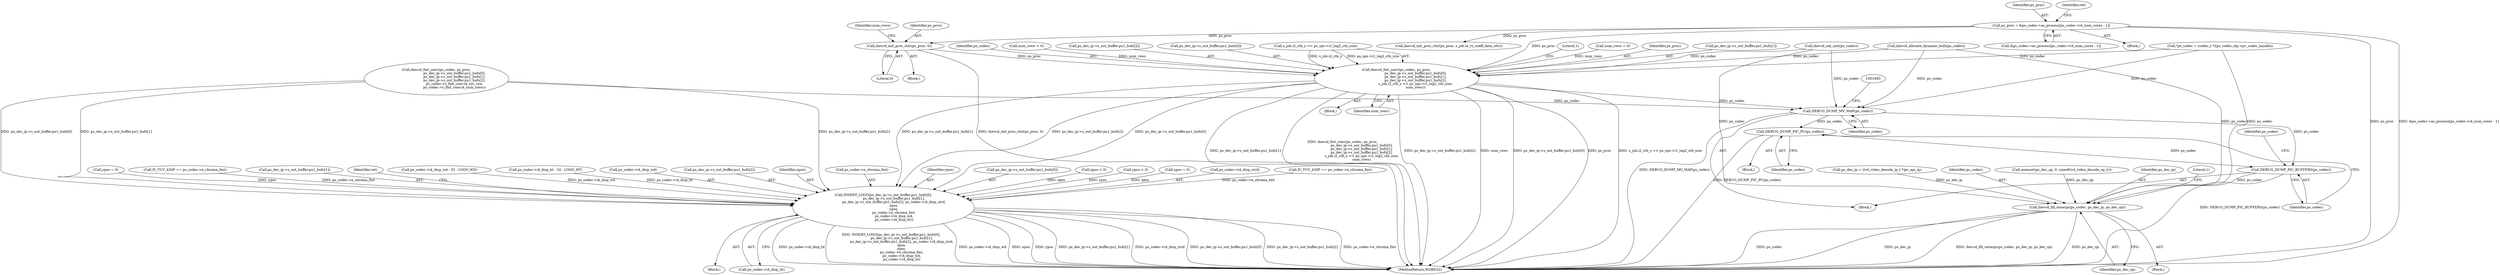 digraph "0_Android_87fb7909c49e6a4510ba86ace1ffc83459c7e1b9@pointer" {
"1001502" [label="(Call,ihevcd_init_proc_ctxt(ps_proc, 0))"];
"1001397" [label="(Call,ps_proc = &ps_codec->as_process[ps_codec->i4_num_cores - 1])"];
"1001527" [label="(Call,ihevcd_fmt_conv(ps_codec, ps_proc,\n                                    ps_dec_ip->s_out_buffer.pu1_bufs[0],\n                                    ps_dec_ip->s_out_buffer.pu1_bufs[1],\n                                    ps_dec_ip->s_out_buffer.pu1_bufs[2],\n                                    s_job.i2_ctb_y << ps_sps->i1_log2_ctb_size,\n                                    num_rows))"];
"1001679" [label="(Call,DEBUG_DUMP_MV_MAP(ps_codec))"];
"1001812" [label="(Call,DEBUG_DUMP_PIC_PU(ps_codec))"];
"1001814" [label="(Call,DEBUG_DUMP_PIC_BUFFERS(ps_codec))"];
"1001820" [label="(Call,ihevcd_fill_outargs(ps_codec, ps_dec_ip, ps_dec_op))"];
"1001865" [label="(Call,INSERT_LOGO(ps_dec_ip->s_out_buffer.pu1_bufs[0],\n                    ps_dec_ip->s_out_buffer.pu1_bufs[1],\n                    ps_dec_ip->s_out_buffer.pu1_bufs[2], ps_codec->i4_disp_strd,\n                    xpos,\n                    ypos,\n                    ps_codec->e_chroma_fmt,\n                    ps_codec->i4_disp_wd,\n                    ps_codec->i4_disp_ht))"];
"1001478" [label="(Block,)"];
"1000145" [label="(Block,)"];
"1000986" [label="(Call,ihevcd_nal_unit(ps_codec))"];
"1001529" [label="(Identifier,ps_proc)"];
"1001504" [label="(Literal,0)"];
"1001826" [label="(Literal,1)"];
"1001814" [label="(Call,DEBUG_DUMP_PIC_BUFFERS(ps_codec))"];
"1001634" [label="(Call,ihevcd_fmt_conv(ps_codec, ps_proc,\n                                  ps_dec_ip->s_out_buffer.pu1_bufs[0],\n                                  ps_dec_ip->s_out_buffer.pu1_bufs[1],\n                                  ps_dec_ip->s_out_buffer.pu1_bufs[2],\n                                  ps_codec->s_fmt_conv.i4_cur_row,\n                                  ps_codec->s_fmt_conv.i4_num_rows))"];
"1001859" [label="(Call,xpos < 0)"];
"1001852" [label="(Call,ypos < 0)"];
"1000190" [label="(Call,memset(ps_dec_op, 0, sizeof(ivd_video_decode_op_t)))"];
"1001822" [label="(Identifier,ps_dec_ip)"];
"1001240" [label="(Block,)"];
"1001501" [label="(Block,)"];
"1001398" [label="(Identifier,ps_proc)"];
"1001812" [label="(Call,DEBUG_DUMP_PIC_PU(ps_codec))"];
"1001818" [label="(Identifier,ps_codec)"];
"1001862" [label="(Call,xpos = 0)"];
"1001887" [label="(Call,ps_codec->i4_disp_strd)"];
"1001292" [label="(Call,IV_YUV_420P == ps_codec->e_chroma_fmt)"];
"1000151" [label="(Call,*ps_codec = (codec_t *)(ps_codec_obj->pv_codec_handle))"];
"1001537" [label="(Call,ps_dec_ip->s_out_buffer.pu1_bufs[1])"];
"1001464" [label="(Call,ihevcd_init_proc_ctxt(ps_proc, s_job.i4_tu_coeff_data_ofst))"];
"1000173" [label="(Call,ps_dec_ip = (ivd_video_decode_ip_t *)pv_api_ip)"];
"1001399" [label="(Call,&ps_codec->as_process[ps_codec->i4_num_cores - 1])"];
"1001528" [label="(Identifier,ps_codec)"];
"1001521" [label="(Call,num_rows < 0)"];
"1001855" [label="(Call,ypos = 0)"];
"1001544" [label="(Call,ps_dec_ip->s_out_buffer.pu1_bufs[2])"];
"1001527" [label="(Call,ihevcd_fmt_conv(ps_codec, ps_proc,\n                                    ps_dec_ip->s_out_buffer.pu1_bufs[0],\n                                    ps_dec_ip->s_out_buffer.pu1_bufs[1],\n                                    ps_dec_ip->s_out_buffer.pu1_bufs[2],\n                                    s_job.i2_ctb_y << ps_sps->i1_log2_ctb_size,\n                                    num_rows))"];
"1001830" [label="(Block,)"];
"1001572" [label="(Call,IV_YUV_420P == ps_codec->e_chroma_fmt)"];
"1001503" [label="(Identifier,ps_proc)"];
"1001530" [label="(Call,ps_dec_ip->s_out_buffer.pu1_bufs[0])"];
"1001558" [label="(Identifier,num_rows)"];
"1001820" [label="(Call,ihevcd_fill_outargs(ps_codec, ps_dec_ip, ps_dec_op))"];
"1001873" [label="(Call,ps_dec_ip->s_out_buffer.pu1_bufs[1])"];
"1001902" [label="(Identifier,ret)"];
"1001834" [label="(Call,ps_codec->i4_disp_wd - 32 - LOGO_WD)"];
"1001844" [label="(Call,ps_codec->i4_disp_ht - 32 - LOGO_HT)"];
"1001891" [label="(Identifier,ypos)"];
"1001895" [label="(Call,ps_codec->i4_disp_wd)"];
"1001815" [label="(Identifier,ps_codec)"];
"1001880" [label="(Call,ps_dec_ip->s_out_buffer.pu1_bufs[2])"];
"1001823" [label="(Identifier,ps_dec_op)"];
"1001551" [label="(Call,s_job.i2_ctb_y << ps_sps->i1_log2_ctb_size)"];
"1001890" [label="(Identifier,xpos)"];
"1001892" [label="(Call,ps_codec->e_chroma_fmt)"];
"1001393" [label="(Block,)"];
"1001397" [label="(Call,ps_proc = &ps_codec->as_process[ps_codec->i4_num_cores - 1])"];
"1001903" [label="(MethodReturn,WORD32)"];
"1001679" [label="(Call,DEBUG_DUMP_MV_MAP(ps_codec))"];
"1001813" [label="(Identifier,ps_codec)"];
"1001392" [label="(Literal,1)"];
"1001898" [label="(Call,ps_codec->i4_disp_ht)"];
"1001502" [label="(Call,ihevcd_init_proc_ctxt(ps_proc, 0))"];
"1001506" [label="(Identifier,num_rows)"];
"1001821" [label="(Identifier,ps_codec)"];
"1001866" [label="(Call,ps_dec_ip->s_out_buffer.pu1_bufs[0])"];
"1001680" [label="(Identifier,ps_codec)"];
"1001524" [label="(Call,num_rows = 0)"];
"1001183" [label="(Call,ihevcd_allocate_dynamic_bufs(ps_codec))"];
"1001410" [label="(Identifier,ret)"];
"1001865" [label="(Call,INSERT_LOGO(ps_dec_ip->s_out_buffer.pu1_bufs[0],\n                    ps_dec_ip->s_out_buffer.pu1_bufs[1],\n                    ps_dec_ip->s_out_buffer.pu1_bufs[2], ps_codec->i4_disp_strd,\n                    xpos,\n                    ypos,\n                    ps_codec->e_chroma_fmt,\n                    ps_codec->i4_disp_wd,\n                    ps_codec->i4_disp_ht))"];
"1001811" [label="(Block,)"];
"1001502" -> "1001501"  [label="AST: "];
"1001502" -> "1001504"  [label="CFG: "];
"1001503" -> "1001502"  [label="AST: "];
"1001504" -> "1001502"  [label="AST: "];
"1001506" -> "1001502"  [label="CFG: "];
"1001502" -> "1001903"  [label="DDG: ihevcd_init_proc_ctxt(ps_proc, 0)"];
"1001397" -> "1001502"  [label="DDG: ps_proc"];
"1001502" -> "1001527"  [label="DDG: ps_proc"];
"1001397" -> "1001393"  [label="AST: "];
"1001397" -> "1001399"  [label="CFG: "];
"1001398" -> "1001397"  [label="AST: "];
"1001399" -> "1001397"  [label="AST: "];
"1001410" -> "1001397"  [label="CFG: "];
"1001397" -> "1001903"  [label="DDG: ps_proc"];
"1001397" -> "1001903"  [label="DDG: &ps_codec->as_process[ps_codec->i4_num_cores - 1]"];
"1001397" -> "1001464"  [label="DDG: ps_proc"];
"1001397" -> "1001527"  [label="DDG: ps_proc"];
"1001527" -> "1001478"  [label="AST: "];
"1001527" -> "1001558"  [label="CFG: "];
"1001528" -> "1001527"  [label="AST: "];
"1001529" -> "1001527"  [label="AST: "];
"1001530" -> "1001527"  [label="AST: "];
"1001537" -> "1001527"  [label="AST: "];
"1001544" -> "1001527"  [label="AST: "];
"1001551" -> "1001527"  [label="AST: "];
"1001558" -> "1001527"  [label="AST: "];
"1001392" -> "1001527"  [label="CFG: "];
"1001527" -> "1001903"  [label="DDG: ps_dec_ip->s_out_buffer.pu1_bufs[2]"];
"1001527" -> "1001903"  [label="DDG: num_rows"];
"1001527" -> "1001903"  [label="DDG: ps_dec_ip->s_out_buffer.pu1_bufs[0]"];
"1001527" -> "1001903"  [label="DDG: ps_proc"];
"1001527" -> "1001903"  [label="DDG: s_job.i2_ctb_y << ps_sps->i1_log2_ctb_size"];
"1001527" -> "1001903"  [label="DDG: ps_dec_ip->s_out_buffer.pu1_bufs[1]"];
"1001527" -> "1001903"  [label="DDG: ihevcd_fmt_conv(ps_codec, ps_proc,\n                                    ps_dec_ip->s_out_buffer.pu1_bufs[0],\n                                    ps_dec_ip->s_out_buffer.pu1_bufs[1],\n                                    ps_dec_ip->s_out_buffer.pu1_bufs[2],\n                                    s_job.i2_ctb_y << ps_sps->i1_log2_ctb_size,\n                                    num_rows)"];
"1000151" -> "1001527"  [label="DDG: ps_codec"];
"1000986" -> "1001527"  [label="DDG: ps_codec"];
"1001183" -> "1001527"  [label="DDG: ps_codec"];
"1001551" -> "1001527"  [label="DDG: s_job.i2_ctb_y"];
"1001551" -> "1001527"  [label="DDG: ps_sps->i1_log2_ctb_size"];
"1001524" -> "1001527"  [label="DDG: num_rows"];
"1001521" -> "1001527"  [label="DDG: num_rows"];
"1001527" -> "1001679"  [label="DDG: ps_codec"];
"1001527" -> "1001865"  [label="DDG: ps_dec_ip->s_out_buffer.pu1_bufs[0]"];
"1001527" -> "1001865"  [label="DDG: ps_dec_ip->s_out_buffer.pu1_bufs[1]"];
"1001527" -> "1001865"  [label="DDG: ps_dec_ip->s_out_buffer.pu1_bufs[2]"];
"1001679" -> "1001240"  [label="AST: "];
"1001679" -> "1001680"  [label="CFG: "];
"1001680" -> "1001679"  [label="AST: "];
"1001683" -> "1001679"  [label="CFG: "];
"1001679" -> "1001903"  [label="DDG: DEBUG_DUMP_MV_MAP(ps_codec)"];
"1000151" -> "1001679"  [label="DDG: ps_codec"];
"1001634" -> "1001679"  [label="DDG: ps_codec"];
"1000986" -> "1001679"  [label="DDG: ps_codec"];
"1001183" -> "1001679"  [label="DDG: ps_codec"];
"1001679" -> "1001812"  [label="DDG: ps_codec"];
"1001679" -> "1001814"  [label="DDG: ps_codec"];
"1001812" -> "1001811"  [label="AST: "];
"1001812" -> "1001813"  [label="CFG: "];
"1001813" -> "1001812"  [label="AST: "];
"1001815" -> "1001812"  [label="CFG: "];
"1001812" -> "1001903"  [label="DDG: DEBUG_DUMP_PIC_PU(ps_codec)"];
"1001812" -> "1001814"  [label="DDG: ps_codec"];
"1001814" -> "1001240"  [label="AST: "];
"1001814" -> "1001815"  [label="CFG: "];
"1001815" -> "1001814"  [label="AST: "];
"1001818" -> "1001814"  [label="CFG: "];
"1001814" -> "1001903"  [label="DDG: DEBUG_DUMP_PIC_BUFFERS(ps_codec)"];
"1001814" -> "1001820"  [label="DDG: ps_codec"];
"1001820" -> "1000145"  [label="AST: "];
"1001820" -> "1001823"  [label="CFG: "];
"1001821" -> "1001820"  [label="AST: "];
"1001822" -> "1001820"  [label="AST: "];
"1001823" -> "1001820"  [label="AST: "];
"1001826" -> "1001820"  [label="CFG: "];
"1001820" -> "1001903"  [label="DDG: ps_dec_ip"];
"1001820" -> "1001903"  [label="DDG: ihevcd_fill_outargs(ps_codec, ps_dec_ip, ps_dec_op)"];
"1001820" -> "1001903"  [label="DDG: ps_dec_op"];
"1001820" -> "1001903"  [label="DDG: ps_codec"];
"1000151" -> "1001820"  [label="DDG: ps_codec"];
"1000986" -> "1001820"  [label="DDG: ps_codec"];
"1001183" -> "1001820"  [label="DDG: ps_codec"];
"1000173" -> "1001820"  [label="DDG: ps_dec_ip"];
"1000190" -> "1001820"  [label="DDG: ps_dec_op"];
"1001865" -> "1001830"  [label="AST: "];
"1001865" -> "1001898"  [label="CFG: "];
"1001866" -> "1001865"  [label="AST: "];
"1001873" -> "1001865"  [label="AST: "];
"1001880" -> "1001865"  [label="AST: "];
"1001887" -> "1001865"  [label="AST: "];
"1001890" -> "1001865"  [label="AST: "];
"1001891" -> "1001865"  [label="AST: "];
"1001892" -> "1001865"  [label="AST: "];
"1001895" -> "1001865"  [label="AST: "];
"1001898" -> "1001865"  [label="AST: "];
"1001902" -> "1001865"  [label="CFG: "];
"1001865" -> "1001903"  [label="DDG: INSERT_LOGO(ps_dec_ip->s_out_buffer.pu1_bufs[0],\n                    ps_dec_ip->s_out_buffer.pu1_bufs[1],\n                    ps_dec_ip->s_out_buffer.pu1_bufs[2], ps_codec->i4_disp_strd,\n                    xpos,\n                    ypos,\n                    ps_codec->e_chroma_fmt,\n                    ps_codec->i4_disp_wd,\n                    ps_codec->i4_disp_ht)"];
"1001865" -> "1001903"  [label="DDG: ps_codec->i4_disp_wd"];
"1001865" -> "1001903"  [label="DDG: xpos"];
"1001865" -> "1001903"  [label="DDG: ypos"];
"1001865" -> "1001903"  [label="DDG: ps_dec_ip->s_out_buffer.pu1_bufs[1]"];
"1001865" -> "1001903"  [label="DDG: ps_codec->i4_disp_strd"];
"1001865" -> "1001903"  [label="DDG: ps_dec_ip->s_out_buffer.pu1_bufs[0]"];
"1001865" -> "1001903"  [label="DDG: ps_dec_ip->s_out_buffer.pu1_bufs[2]"];
"1001865" -> "1001903"  [label="DDG: ps_codec->e_chroma_fmt"];
"1001865" -> "1001903"  [label="DDG: ps_codec->i4_disp_ht"];
"1001634" -> "1001865"  [label="DDG: ps_dec_ip->s_out_buffer.pu1_bufs[0]"];
"1001634" -> "1001865"  [label="DDG: ps_dec_ip->s_out_buffer.pu1_bufs[1]"];
"1001634" -> "1001865"  [label="DDG: ps_dec_ip->s_out_buffer.pu1_bufs[2]"];
"1001862" -> "1001865"  [label="DDG: xpos"];
"1001859" -> "1001865"  [label="DDG: xpos"];
"1001855" -> "1001865"  [label="DDG: ypos"];
"1001852" -> "1001865"  [label="DDG: ypos"];
"1001572" -> "1001865"  [label="DDG: ps_codec->e_chroma_fmt"];
"1001292" -> "1001865"  [label="DDG: ps_codec->e_chroma_fmt"];
"1001834" -> "1001865"  [label="DDG: ps_codec->i4_disp_wd"];
"1001844" -> "1001865"  [label="DDG: ps_codec->i4_disp_ht"];
}
